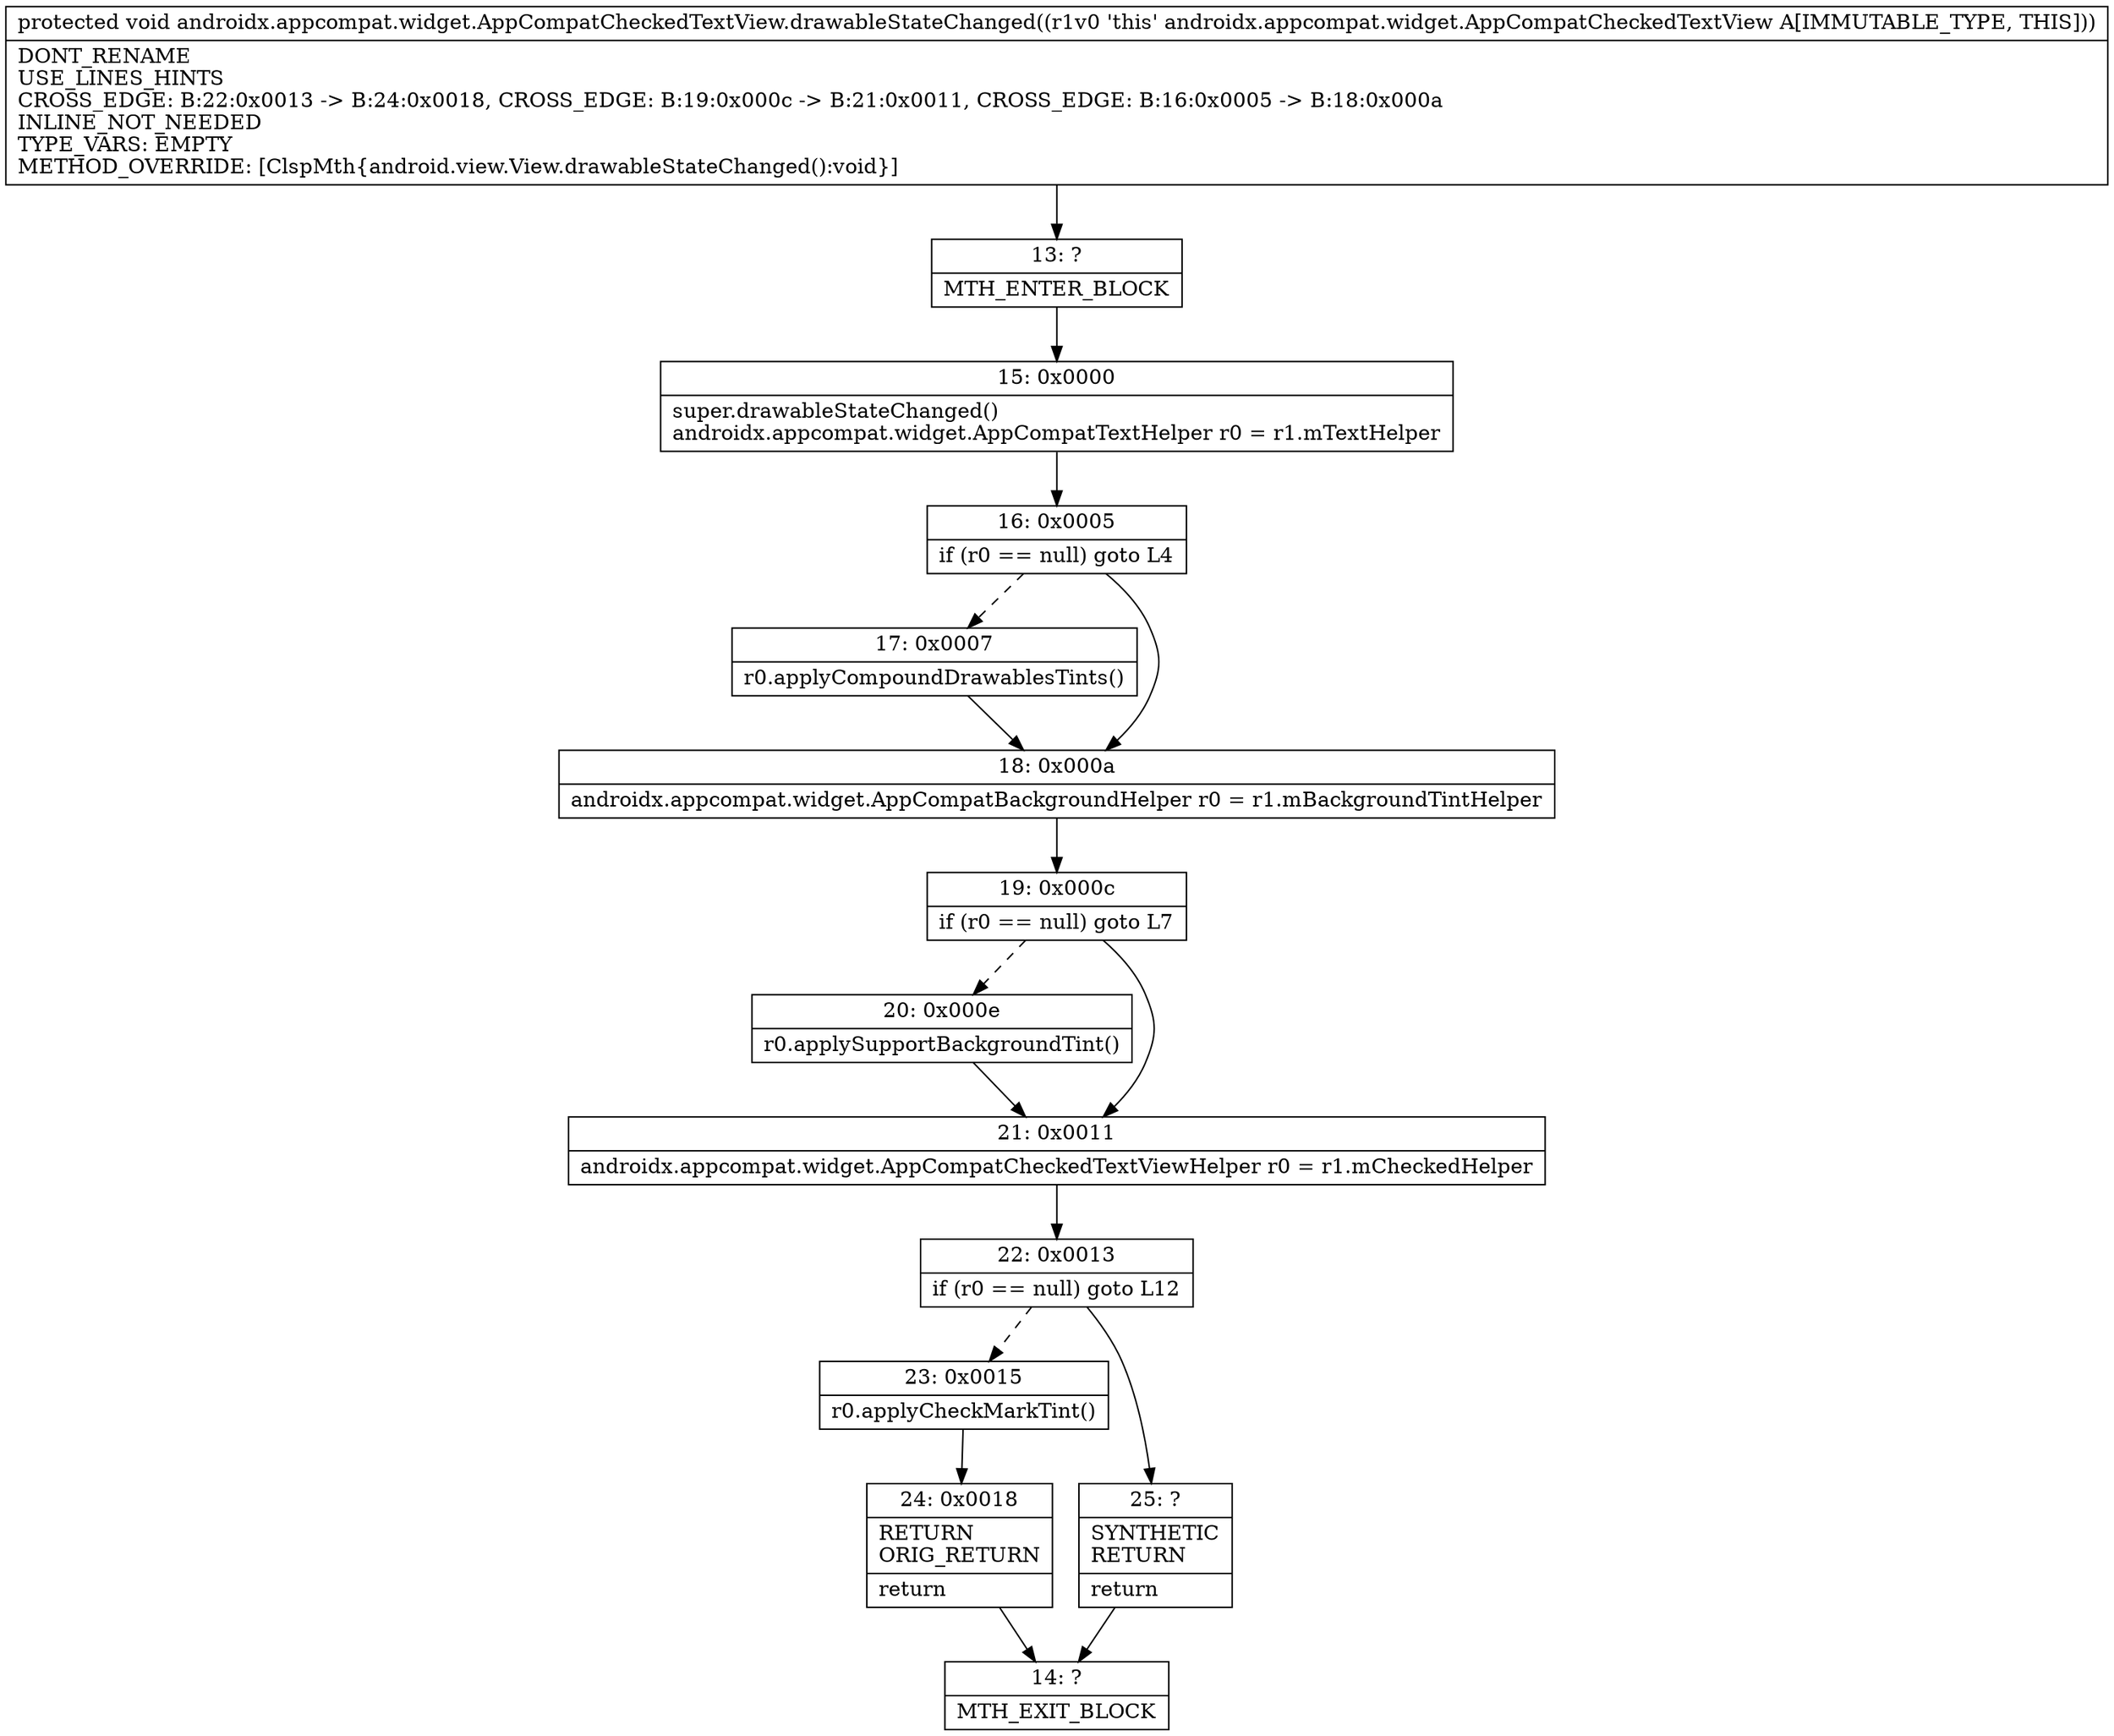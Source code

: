 digraph "CFG forandroidx.appcompat.widget.AppCompatCheckedTextView.drawableStateChanged()V" {
Node_13 [shape=record,label="{13\:\ ?|MTH_ENTER_BLOCK\l}"];
Node_15 [shape=record,label="{15\:\ 0x0000|super.drawableStateChanged()\landroidx.appcompat.widget.AppCompatTextHelper r0 = r1.mTextHelper\l}"];
Node_16 [shape=record,label="{16\:\ 0x0005|if (r0 == null) goto L4\l}"];
Node_17 [shape=record,label="{17\:\ 0x0007|r0.applyCompoundDrawablesTints()\l}"];
Node_18 [shape=record,label="{18\:\ 0x000a|androidx.appcompat.widget.AppCompatBackgroundHelper r0 = r1.mBackgroundTintHelper\l}"];
Node_19 [shape=record,label="{19\:\ 0x000c|if (r0 == null) goto L7\l}"];
Node_20 [shape=record,label="{20\:\ 0x000e|r0.applySupportBackgroundTint()\l}"];
Node_21 [shape=record,label="{21\:\ 0x0011|androidx.appcompat.widget.AppCompatCheckedTextViewHelper r0 = r1.mCheckedHelper\l}"];
Node_22 [shape=record,label="{22\:\ 0x0013|if (r0 == null) goto L12\l}"];
Node_23 [shape=record,label="{23\:\ 0x0015|r0.applyCheckMarkTint()\l}"];
Node_24 [shape=record,label="{24\:\ 0x0018|RETURN\lORIG_RETURN\l|return\l}"];
Node_14 [shape=record,label="{14\:\ ?|MTH_EXIT_BLOCK\l}"];
Node_25 [shape=record,label="{25\:\ ?|SYNTHETIC\lRETURN\l|return\l}"];
MethodNode[shape=record,label="{protected void androidx.appcompat.widget.AppCompatCheckedTextView.drawableStateChanged((r1v0 'this' androidx.appcompat.widget.AppCompatCheckedTextView A[IMMUTABLE_TYPE, THIS]))  | DONT_RENAME\lUSE_LINES_HINTS\lCROSS_EDGE: B:22:0x0013 \-\> B:24:0x0018, CROSS_EDGE: B:19:0x000c \-\> B:21:0x0011, CROSS_EDGE: B:16:0x0005 \-\> B:18:0x000a\lINLINE_NOT_NEEDED\lTYPE_VARS: EMPTY\lMETHOD_OVERRIDE: [ClspMth\{android.view.View.drawableStateChanged():void\}]\l}"];
MethodNode -> Node_13;Node_13 -> Node_15;
Node_15 -> Node_16;
Node_16 -> Node_17[style=dashed];
Node_16 -> Node_18;
Node_17 -> Node_18;
Node_18 -> Node_19;
Node_19 -> Node_20[style=dashed];
Node_19 -> Node_21;
Node_20 -> Node_21;
Node_21 -> Node_22;
Node_22 -> Node_23[style=dashed];
Node_22 -> Node_25;
Node_23 -> Node_24;
Node_24 -> Node_14;
Node_25 -> Node_14;
}

